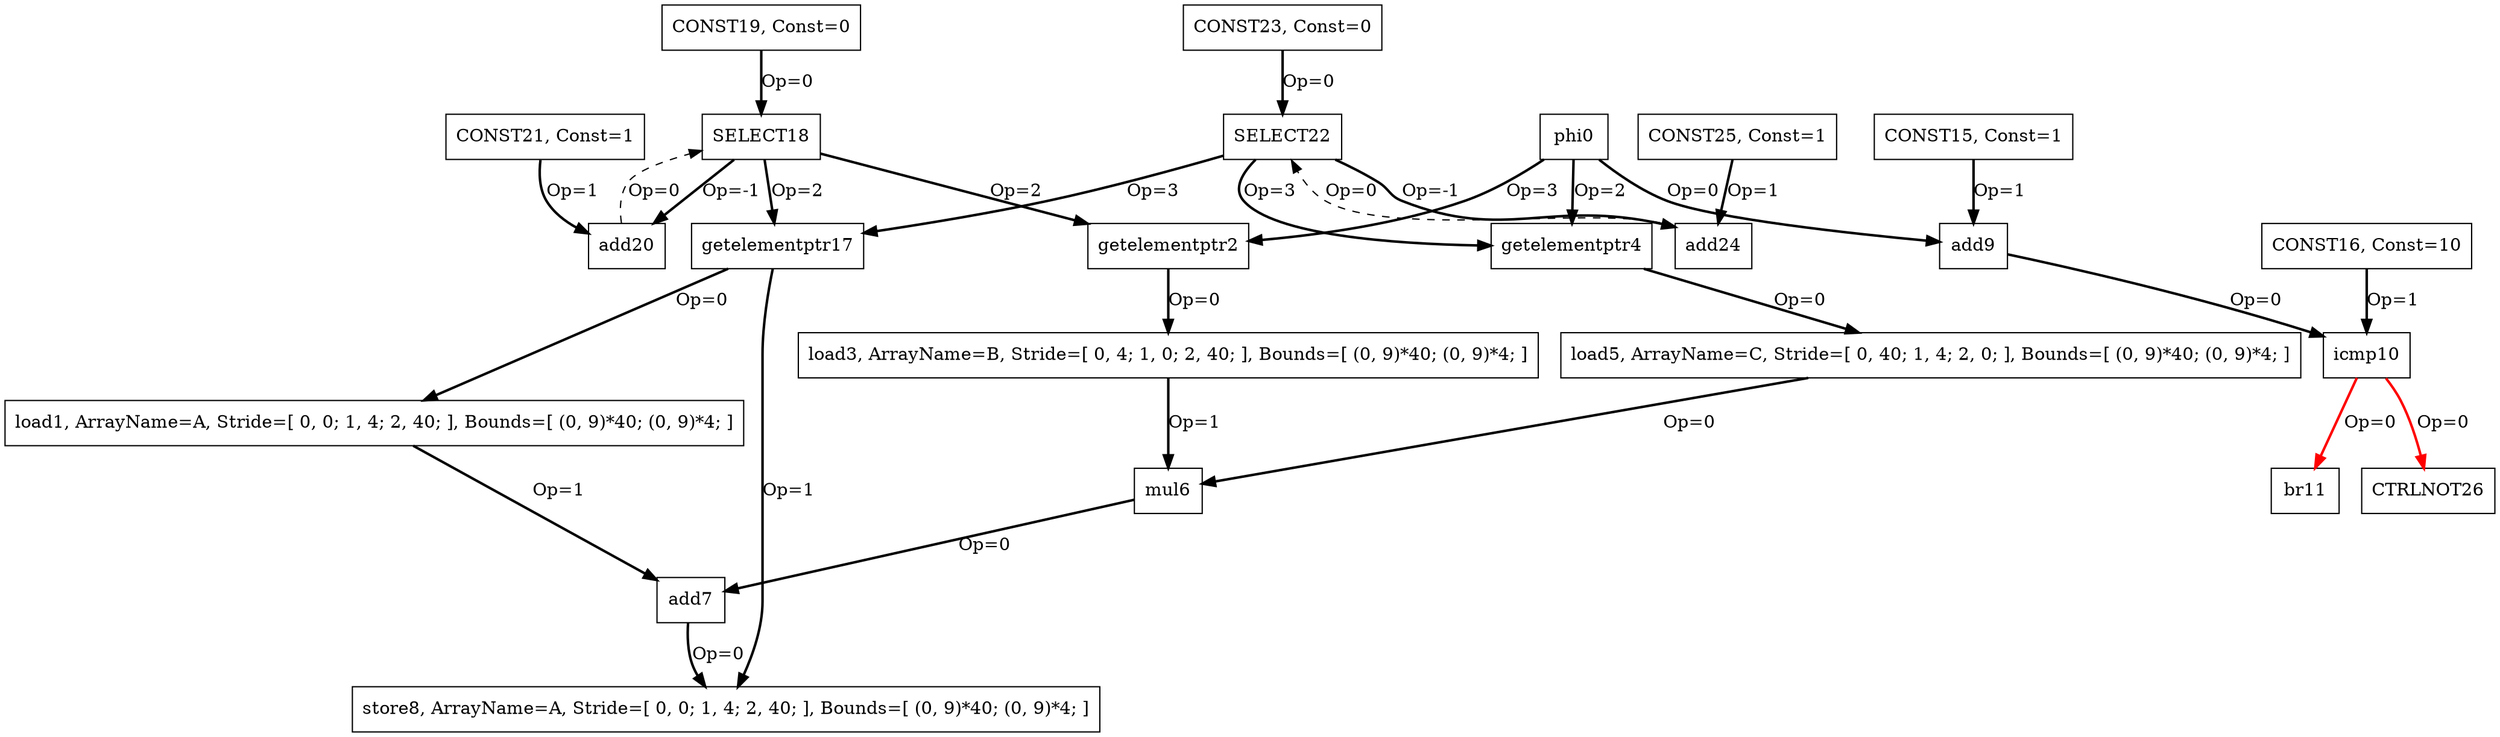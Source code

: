 Digraph G {
phi0[label = "phi0", shape = box, color = black];
load1[label = "load1, ArrayName=A, Stride=[ 0, 0; 1, 4; 2, 40; ], Bounds=[ (0, 9)*40; (0, 9)*4; ]", shape = box, color = black];
getelementptr2[label = "getelementptr2", shape = box, color = black];
load3[label = "load3, ArrayName=B, Stride=[ 0, 4; 1, 0; 2, 40; ], Bounds=[ (0, 9)*40; (0, 9)*4; ]", shape = box, color = black];
getelementptr4[label = "getelementptr4", shape = box, color = black];
load5[label = "load5, ArrayName=C, Stride=[ 0, 40; 1, 4; 2, 0; ], Bounds=[ (0, 9)*40; (0, 9)*4; ]", shape = box, color = black];
mul6[label = "mul6", shape = box, color = black];
add7[label = "add7", shape = box, color = black];
store8[label = "store8, ArrayName=A, Stride=[ 0, 0; 1, 4; 2, 40; ], Bounds=[ (0, 9)*40; (0, 9)*4; ]", shape = box, color = black];
add9[label = "add9", shape = box, color = black];
icmp10[label = "icmp10", shape = box, color = black];
br11[label = "br11", shape = box, color = black];
CONST15[label = "CONST15, Const=1", shape = box, color = black];
CONST16[label = "CONST16, Const=10", shape = box, color = black];
getelementptr17[label = "getelementptr17", shape = box, color = black];
SELECT18[label = "SELECT18", shape = box, color = black];
CONST19[label = "CONST19, Const=0", shape = box, color = black];
add20[label = "add20", shape = box, color = black];
CONST21[label = "CONST21, Const=1", shape = box, color = black];
SELECT22[label = "SELECT22", shape = box, color = black];
CONST23[label = "CONST23, Const=0", shape = box, color = black];
add24[label = "add24", shape = box, color = black];
CONST25[label = "CONST25, Const=1", shape = box, color = black];
CTRLNOT26[label = "CTRLNOT26", shape = box, color = black];
phi0 -> add9[color = black, style = bold, label = "Op=0"];
phi0 -> getelementptr4[color = black, style = bold, label = "Op=2"];
phi0 -> getelementptr2[color = black, style = bold, label = "Op=3"];
load1 -> add7[color = black, style = bold, label = "Op=1"];
getelementptr2 -> load3[color = black, style = bold, label = "Op=0"];
load3 -> mul6[color = black, style = bold, label = "Op=1"];
getelementptr4 -> load5[color = black, style = bold, label = "Op=0"];
load5 -> mul6[color = black, style = bold, label = "Op=0"];
mul6 -> add7[color = black, style = bold, label = "Op=0"];
add7 -> store8[color = black, style = bold, label = "Op=0"];
CONST15 -> add9[color = black, style = bold, label = "Op=1"];
add9 -> icmp10[color = black, style = bold, label = "Op=0"];
CONST16 -> icmp10[color = black, style = bold, label = "Op=1"];
icmp10 -> br11[color = red, style = bold, label = "Op=0"];
CONST19 -> SELECT18[color = black, style = bold, label = "Op=0"];
CONST21 -> add20[color = black, style = bold, label = "Op=1"];
add20 -> SELECT18[color = black, style = dashed, label = "Op=0"];
SELECT18 -> add20[color = black, style = bold, label = "Op=-1"];
SELECT18 -> getelementptr17[color = black, style = bold, label = "Op=2"];
CONST23 -> SELECT22[color = black, style = bold, label = "Op=0"];
CONST25 -> add24[color = black, style = bold, label = "Op=1"];
add24 -> SELECT22[color = black, style = dashed, label = "Op=0"];
SELECT22 -> add24[color = black, style = bold, label = "Op=-1"];
SELECT22 -> getelementptr17[color = black, style = bold, label = "Op=3"];
getelementptr17 -> load1[color = black, style = bold, label = "Op=0"];
getelementptr17 -> store8[color = black, style = bold, label = "Op=1"];
SELECT18 -> getelementptr2[color = black, style = bold, label = "Op=2"];
SELECT22 -> getelementptr4[color = black, style = bold, label = "Op=3"];
icmp10 -> CTRLNOT26[color = red, style = bold, label = "Op=0"];
}
